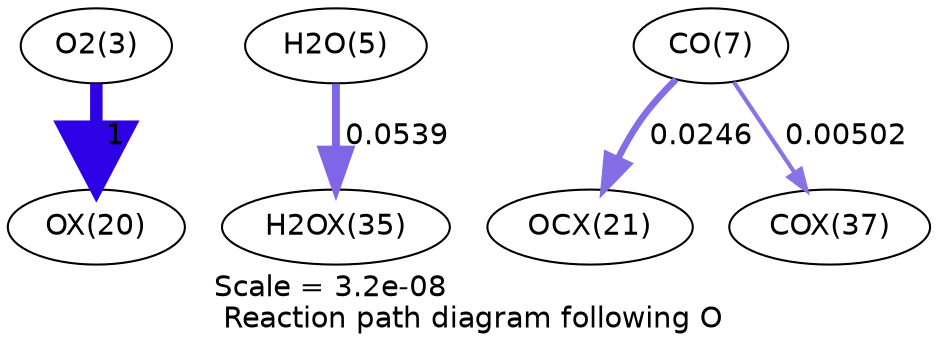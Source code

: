 digraph reaction_paths {
center=1;
s5 -> s47[fontname="Helvetica", penwidth=6, arrowsize=3, color="0.7, 1.5, 0.9"
, label=" 1"];
s7 -> s54[fontname="Helvetica", penwidth=3.8, arrowsize=1.9, color="0.7, 0.554, 0.9"
, label=" 0.0539"];
s9 -> s48[fontname="Helvetica", penwidth=3.2, arrowsize=1.6, color="0.7, 0.525, 0.9"
, label=" 0.0246"];
s9 -> s56[fontname="Helvetica", penwidth=2, arrowsize=1, color="0.7, 0.505, 0.9"
, label=" 0.00502"];
s5 [ fontname="Helvetica", label="O2(3)"];
s7 [ fontname="Helvetica", label="H2O(5)"];
s9 [ fontname="Helvetica", label="CO(7)"];
s47 [ fontname="Helvetica", label="OX(20)"];
s48 [ fontname="Helvetica", label="OCX(21)"];
s54 [ fontname="Helvetica", label="H2OX(35)"];
s56 [ fontname="Helvetica", label="COX(37)"];
 label = "Scale = 3.2e-08\l Reaction path diagram following O";
 fontname = "Helvetica";
}
